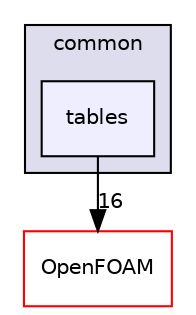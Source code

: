digraph "src/conversion/common/tables" {
  bgcolor=transparent;
  compound=true
  node [ fontsize="10", fontname="Helvetica"];
  edge [ labelfontsize="10", labelfontname="Helvetica"];
  subgraph clusterdir_888485a4ca6b3c01fe64b25e5a2b5171 {
    graph [ bgcolor="#ddddee", pencolor="black", label="common" fontname="Helvetica", fontsize="10", URL="dir_888485a4ca6b3c01fe64b25e5a2b5171.html"]
  dir_850af7f0e5536960c9d878c896dc463c [shape=box, label="tables", style="filled", fillcolor="#eeeeff", pencolor="black", URL="dir_850af7f0e5536960c9d878c896dc463c.html"];
  }
  dir_c5473ff19b20e6ec4dfe5c310b3778a8 [shape=box label="OpenFOAM" color="red" URL="dir_c5473ff19b20e6ec4dfe5c310b3778a8.html"];
  dir_850af7f0e5536960c9d878c896dc463c->dir_c5473ff19b20e6ec4dfe5c310b3778a8 [headlabel="16", labeldistance=1.5 headhref="dir_000553_002151.html"];
}
